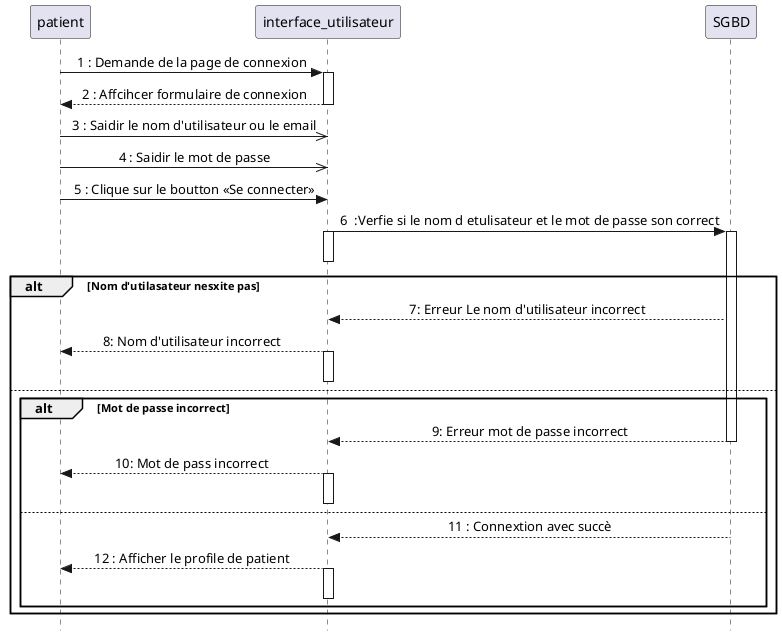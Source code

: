 @startuml login
skinparam style strictuml
skinparam SequenceMessageAlignment center
patient -> interface_utilisateur :    1 : Demande de la page de connexion
activate interface_utilisateur
interface_utilisateur -->patient:     2 : Affcihcer formulaire de connexion 
deactivate interface_utilisateur
patient ->> interface_utilisateur :   3 : Saidir le nom d'utilisateur ou le email
patient ->> interface_utilisateur :   4 : Saidir le mot de passe
patient -> interface_utilisateur :    5 : Clique sur le boutton << Se connecter >>
interface_utilisateur -> SGBD :    6  :Verfie si le nom d etulisateur et le mot de passe son correct
activate interface_utilisateur
activate SGBD
deactivate interface_utilisateur
alt Nom d'utilasateur nesxite pas
    SGBD --> interface_utilisateur : 7: Erreur Le nom d'utilisateur incorrect
    interface_utilisateur --> patient : 8: Nom d'utilisateur incorrect 
    activate interface_utilisateur
    deactivate interface_utilisateur
else
    alt Mot de passe incorrect
        SGBD --> interface_utilisateur : 9: Erreur mot de passe incorrect
        deactivate SGBD
        interface_utilisateur --> patient : 10: Mot de pass incorrect
        activate interface_utilisateur
        deactivate interface_utilisateur
    else
        SGBD --> interface_utilisateur: 11 : Connextion avec succè
        interface_utilisateur --> patient: 12 : Afficher le profile de patient
        activate interface_utilisateur
        deactivate interface_utilisateur
    end
end
@enduml